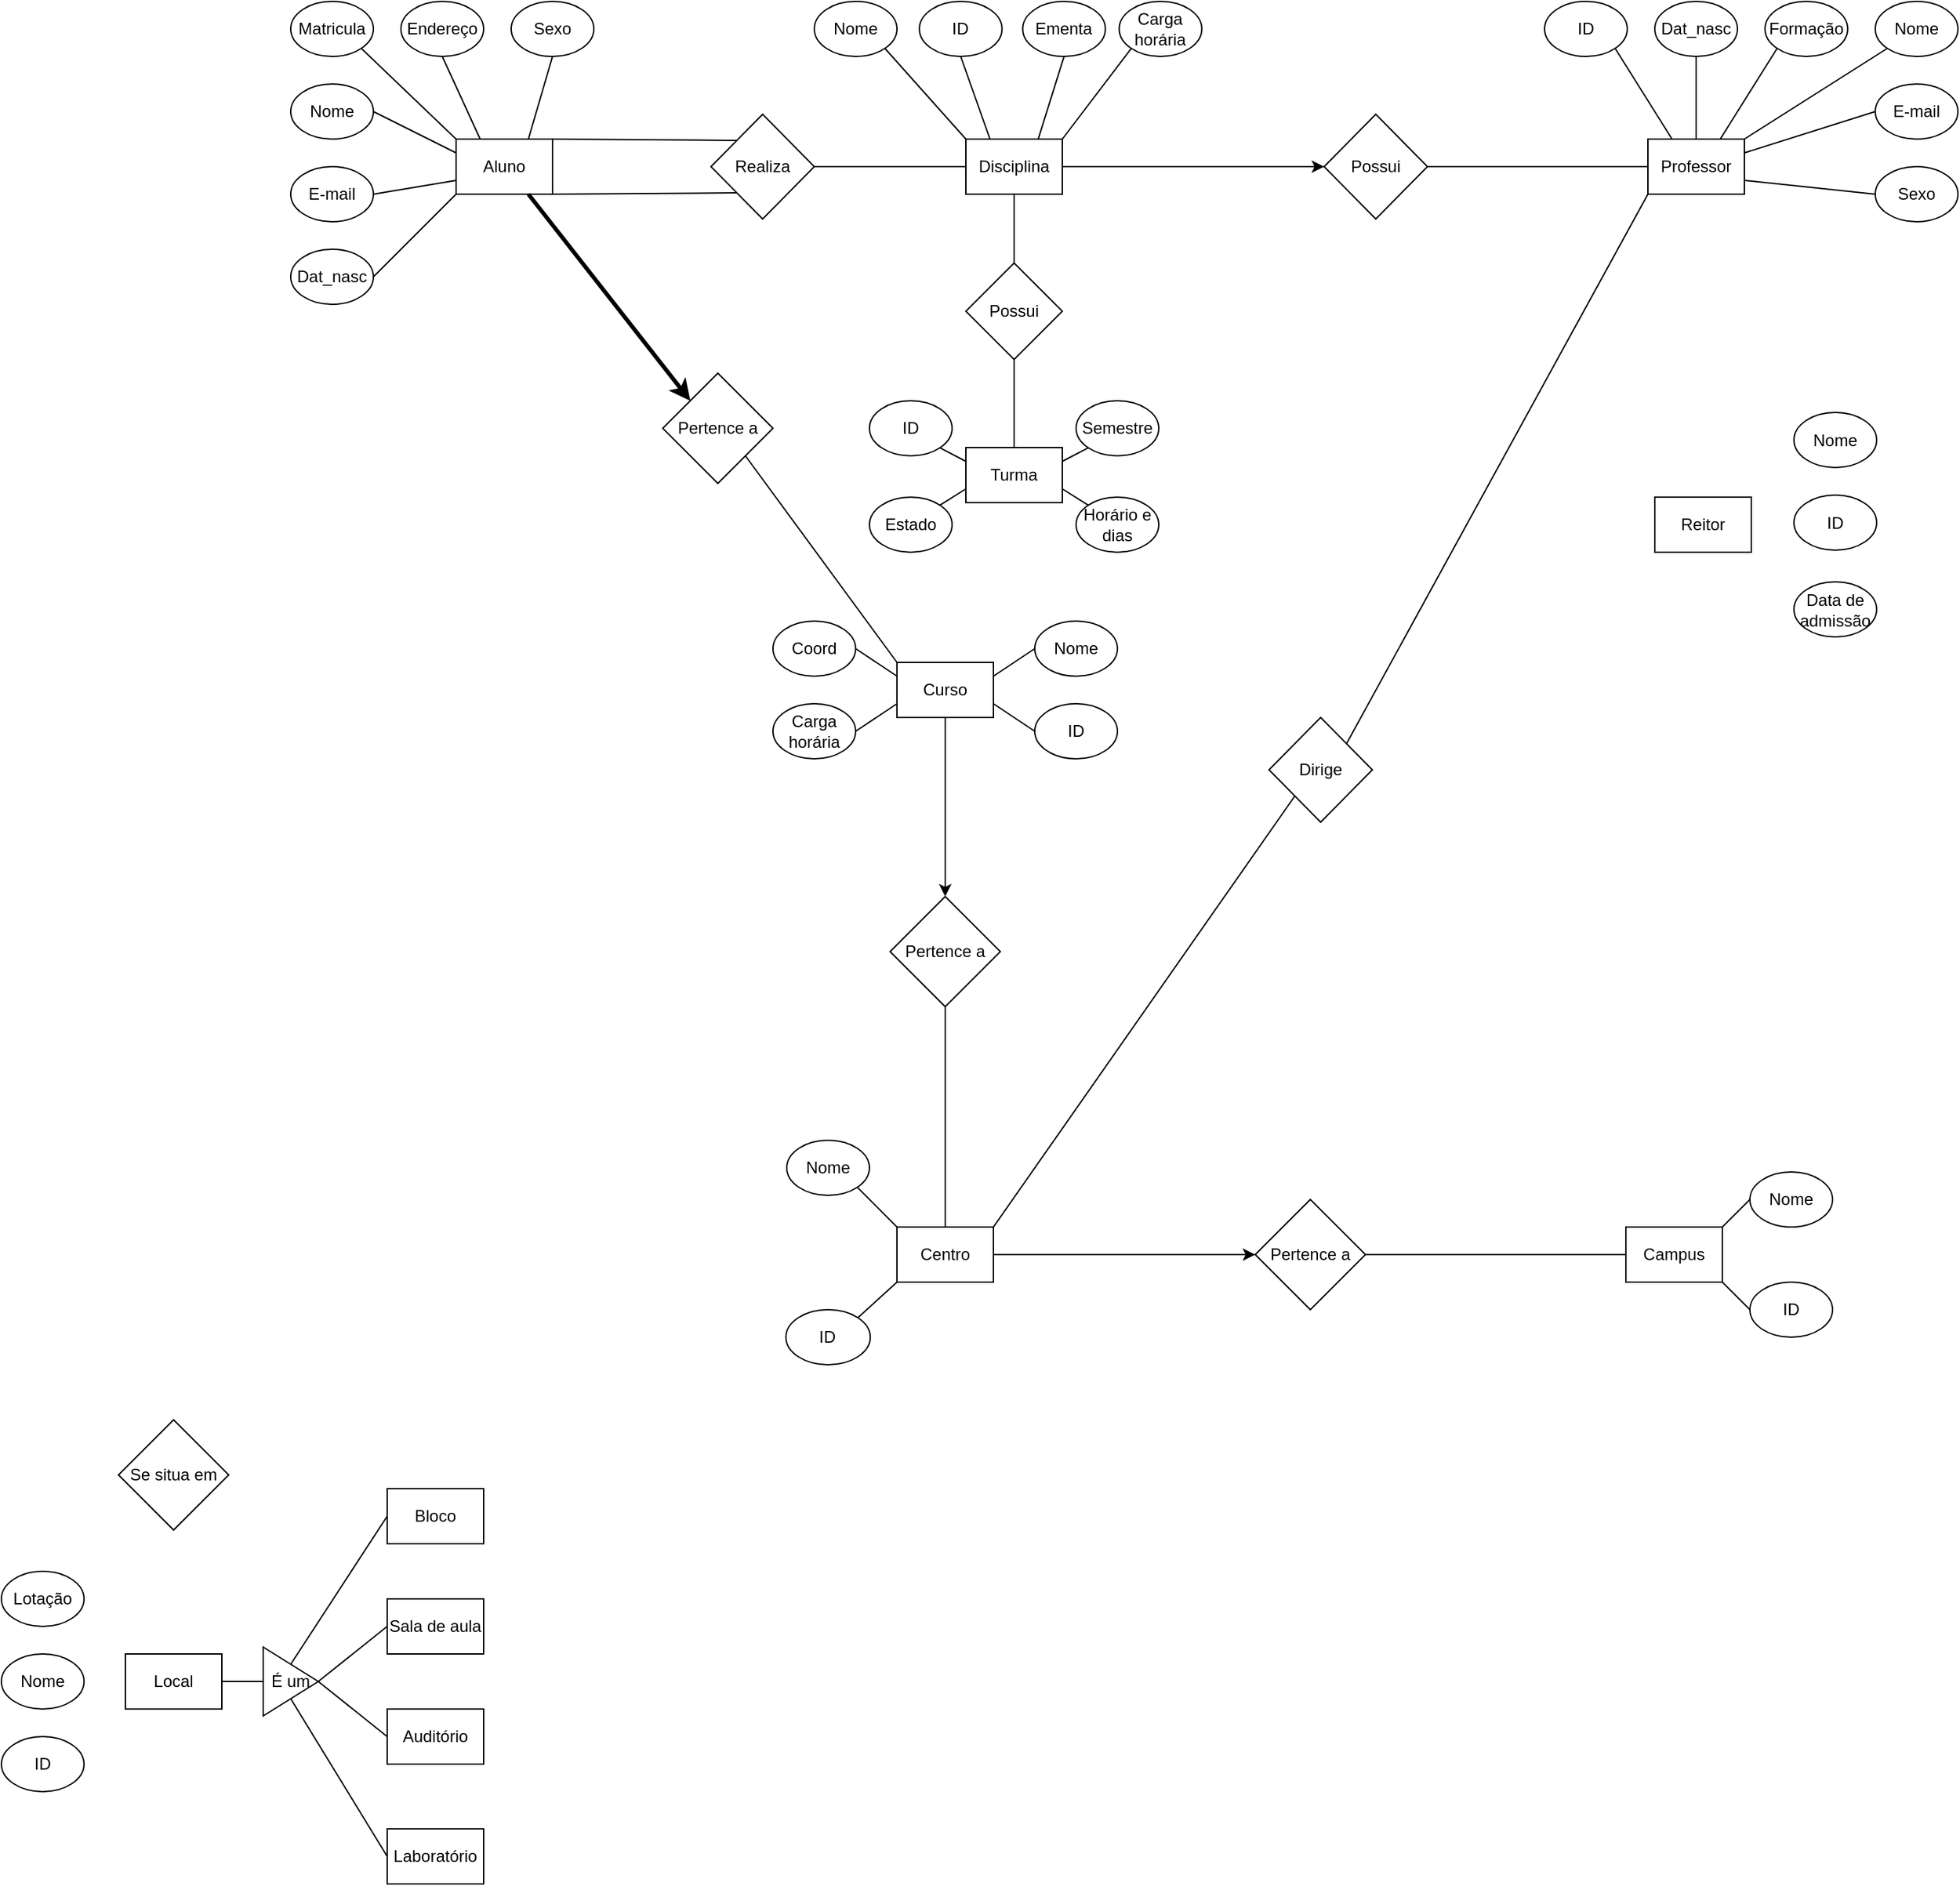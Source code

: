 <mxfile version="20.3.0" type="github">
  <diagram id="R2lEEEUBdFMjLlhIrx00" name="Page-1">
    <mxGraphModel dx="1860" dy="574" grid="1" gridSize="10" guides="1" tooltips="1" connect="1" arrows="1" fold="1" page="1" pageScale="1" pageWidth="1169" pageHeight="827" math="0" shadow="0" extFonts="Permanent Marker^https://fonts.googleapis.com/css?family=Permanent+Marker">
      <root>
        <mxCell id="0" />
        <mxCell id="1" parent="0" />
        <mxCell id="e1uVySr2OCQzvFWpXJg2-2" value="Aluno" style="rounded=0;whiteSpace=wrap;html=1;" vertex="1" parent="1">
          <mxGeometry x="170" y="130" width="70" height="40" as="geometry" />
        </mxCell>
        <mxCell id="e1uVySr2OCQzvFWpXJg2-3" value="Nome" style="ellipse;whiteSpace=wrap;html=1;" vertex="1" parent="1">
          <mxGeometry x="50" y="90" width="60" height="40" as="geometry" />
        </mxCell>
        <mxCell id="e1uVySr2OCQzvFWpXJg2-6" value="Professor" style="rounded=0;whiteSpace=wrap;html=1;" vertex="1" parent="1">
          <mxGeometry x="1035" y="130" width="70" height="40" as="geometry" />
        </mxCell>
        <mxCell id="e1uVySr2OCQzvFWpXJg2-7" value="Campus" style="rounded=0;whiteSpace=wrap;html=1;" vertex="1" parent="1">
          <mxGeometry x="1019" y="920" width="70" height="40" as="geometry" />
        </mxCell>
        <mxCell id="e1uVySr2OCQzvFWpXJg2-8" value="Centro" style="rounded=0;whiteSpace=wrap;html=1;" vertex="1" parent="1">
          <mxGeometry x="490" y="920" width="70" height="40" as="geometry" />
        </mxCell>
        <mxCell id="e1uVySr2OCQzvFWpXJg2-10" value="Local" style="rounded=0;whiteSpace=wrap;html=1;" vertex="1" parent="1">
          <mxGeometry x="-70" y="1230" width="70" height="40" as="geometry" />
        </mxCell>
        <mxCell id="e1uVySr2OCQzvFWpXJg2-11" value="Matricula" style="ellipse;whiteSpace=wrap;html=1;" vertex="1" parent="1">
          <mxGeometry x="50" y="30" width="60" height="40" as="geometry" />
        </mxCell>
        <mxCell id="e1uVySr2OCQzvFWpXJg2-12" value="E-mail" style="ellipse;whiteSpace=wrap;html=1;" vertex="1" parent="1">
          <mxGeometry x="50" y="150" width="60" height="40" as="geometry" />
        </mxCell>
        <mxCell id="e1uVySr2OCQzvFWpXJg2-13" value="Dat_nasc" style="ellipse;whiteSpace=wrap;html=1;" vertex="1" parent="1">
          <mxGeometry x="50" y="210" width="60" height="40" as="geometry" />
        </mxCell>
        <mxCell id="e1uVySr2OCQzvFWpXJg2-14" value="Sexo" style="ellipse;whiteSpace=wrap;html=1;" vertex="1" parent="1">
          <mxGeometry x="210" y="30" width="60" height="40" as="geometry" />
        </mxCell>
        <mxCell id="e1uVySr2OCQzvFWpXJg2-15" value="Endereço" style="ellipse;whiteSpace=wrap;html=1;" vertex="1" parent="1">
          <mxGeometry x="130" y="30" width="60" height="40" as="geometry" />
        </mxCell>
        <mxCell id="e1uVySr2OCQzvFWpXJg2-16" value="" style="endArrow=none;html=1;rounded=0;exitX=1;exitY=0.5;exitDx=0;exitDy=0;entryX=0;entryY=0.75;entryDx=0;entryDy=0;" edge="1" parent="1" source="e1uVySr2OCQzvFWpXJg2-12" target="e1uVySr2OCQzvFWpXJg2-2">
          <mxGeometry width="50" height="50" relative="1" as="geometry">
            <mxPoint x="260" y="220" as="sourcePoint" />
            <mxPoint x="310" y="170" as="targetPoint" />
          </mxGeometry>
        </mxCell>
        <mxCell id="e1uVySr2OCQzvFWpXJg2-17" value="" style="endArrow=none;html=1;rounded=0;exitX=1;exitY=0.5;exitDx=0;exitDy=0;entryX=0;entryY=0.25;entryDx=0;entryDy=0;" edge="1" parent="1" source="e1uVySr2OCQzvFWpXJg2-3" target="e1uVySr2OCQzvFWpXJg2-2">
          <mxGeometry width="50" height="50" relative="1" as="geometry">
            <mxPoint x="260" y="220" as="sourcePoint" />
            <mxPoint x="310" y="170" as="targetPoint" />
          </mxGeometry>
        </mxCell>
        <mxCell id="e1uVySr2OCQzvFWpXJg2-18" value="" style="endArrow=none;html=1;rounded=0;exitX=1;exitY=0.5;exitDx=0;exitDy=0;entryX=0;entryY=1;entryDx=0;entryDy=0;" edge="1" parent="1" source="e1uVySr2OCQzvFWpXJg2-13" target="e1uVySr2OCQzvFWpXJg2-2">
          <mxGeometry width="50" height="50" relative="1" as="geometry">
            <mxPoint x="260" y="220" as="sourcePoint" />
            <mxPoint x="310" y="170" as="targetPoint" />
          </mxGeometry>
        </mxCell>
        <mxCell id="e1uVySr2OCQzvFWpXJg2-19" value="" style="endArrow=none;html=1;rounded=0;exitX=1;exitY=1;exitDx=0;exitDy=0;entryX=0;entryY=0;entryDx=0;entryDy=0;" edge="1" parent="1" source="e1uVySr2OCQzvFWpXJg2-11" target="e1uVySr2OCQzvFWpXJg2-2">
          <mxGeometry width="50" height="50" relative="1" as="geometry">
            <mxPoint x="260" y="220" as="sourcePoint" />
            <mxPoint x="310" y="170" as="targetPoint" />
          </mxGeometry>
        </mxCell>
        <mxCell id="e1uVySr2OCQzvFWpXJg2-20" value="" style="endArrow=none;html=1;rounded=0;exitX=0.5;exitY=1;exitDx=0;exitDy=0;entryX=0.25;entryY=0;entryDx=0;entryDy=0;" edge="1" parent="1" source="e1uVySr2OCQzvFWpXJg2-15" target="e1uVySr2OCQzvFWpXJg2-2">
          <mxGeometry width="50" height="50" relative="1" as="geometry">
            <mxPoint x="260" y="220" as="sourcePoint" />
            <mxPoint x="310" y="170" as="targetPoint" />
          </mxGeometry>
        </mxCell>
        <mxCell id="e1uVySr2OCQzvFWpXJg2-21" value="" style="endArrow=none;html=1;rounded=0;exitX=0.5;exitY=1;exitDx=0;exitDy=0;entryX=0.75;entryY=0;entryDx=0;entryDy=0;" edge="1" parent="1" source="e1uVySr2OCQzvFWpXJg2-14" target="e1uVySr2OCQzvFWpXJg2-2">
          <mxGeometry width="50" height="50" relative="1" as="geometry">
            <mxPoint x="260" y="220" as="sourcePoint" />
            <mxPoint x="310" y="170" as="targetPoint" />
          </mxGeometry>
        </mxCell>
        <mxCell id="e1uVySr2OCQzvFWpXJg2-32" value="Nome" style="ellipse;whiteSpace=wrap;html=1;" vertex="1" parent="1">
          <mxGeometry x="1200" y="30" width="60" height="40" as="geometry" />
        </mxCell>
        <mxCell id="e1uVySr2OCQzvFWpXJg2-33" value="ID" style="ellipse;whiteSpace=wrap;html=1;" vertex="1" parent="1">
          <mxGeometry x="960" y="30" width="60" height="40" as="geometry" />
        </mxCell>
        <mxCell id="e1uVySr2OCQzvFWpXJg2-34" value="E-mail" style="ellipse;whiteSpace=wrap;html=1;" vertex="1" parent="1">
          <mxGeometry x="1200" y="90" width="60" height="40" as="geometry" />
        </mxCell>
        <mxCell id="e1uVySr2OCQzvFWpXJg2-35" value="Sexo" style="ellipse;whiteSpace=wrap;html=1;" vertex="1" parent="1">
          <mxGeometry x="1200" y="150" width="60" height="40" as="geometry" />
        </mxCell>
        <mxCell id="e1uVySr2OCQzvFWpXJg2-36" value="Dat_nasc" style="ellipse;whiteSpace=wrap;html=1;" vertex="1" parent="1">
          <mxGeometry x="1040" y="30" width="60" height="40" as="geometry" />
        </mxCell>
        <mxCell id="e1uVySr2OCQzvFWpXJg2-37" value="Formação" style="ellipse;whiteSpace=wrap;html=1;" vertex="1" parent="1">
          <mxGeometry x="1120" y="30" width="60" height="40" as="geometry" />
        </mxCell>
        <mxCell id="e1uVySr2OCQzvFWpXJg2-38" value="ID" style="ellipse;whiteSpace=wrap;html=1;" vertex="1" parent="1">
          <mxGeometry x="1109" y="960" width="60" height="40" as="geometry" />
        </mxCell>
        <mxCell id="e1uVySr2OCQzvFWpXJg2-39" value="Nome" style="ellipse;whiteSpace=wrap;html=1;" vertex="1" parent="1">
          <mxGeometry x="1109" y="880" width="60" height="40" as="geometry" />
        </mxCell>
        <mxCell id="e1uVySr2OCQzvFWpXJg2-41" value="ID" style="ellipse;whiteSpace=wrap;html=1;" vertex="1" parent="1">
          <mxGeometry x="409.38" y="980" width="61.25" height="40" as="geometry" />
        </mxCell>
        <mxCell id="e1uVySr2OCQzvFWpXJg2-42" value="Nome" style="ellipse;whiteSpace=wrap;html=1;" vertex="1" parent="1">
          <mxGeometry x="410" y="857" width="60" height="40" as="geometry" />
        </mxCell>
        <mxCell id="e1uVySr2OCQzvFWpXJg2-48" value="ID" style="ellipse;whiteSpace=wrap;html=1;" vertex="1" parent="1">
          <mxGeometry x="-160" y="1290" width="60" height="40" as="geometry" />
        </mxCell>
        <mxCell id="e1uVySr2OCQzvFWpXJg2-49" value="Nome" style="ellipse;whiteSpace=wrap;html=1;" vertex="1" parent="1">
          <mxGeometry x="-160" y="1230" width="60" height="40" as="geometry" />
        </mxCell>
        <mxCell id="e1uVySr2OCQzvFWpXJg2-52" value="Lotação" style="ellipse;whiteSpace=wrap;html=1;" vertex="1" parent="1">
          <mxGeometry x="-160" y="1170" width="60" height="40" as="geometry" />
        </mxCell>
        <mxCell id="e1uVySr2OCQzvFWpXJg2-53" value="Laboratório" style="rounded=0;whiteSpace=wrap;html=1;" vertex="1" parent="1">
          <mxGeometry x="120" y="1357" width="70" height="40" as="geometry" />
        </mxCell>
        <mxCell id="e1uVySr2OCQzvFWpXJg2-54" value="Auditório" style="rounded=0;whiteSpace=wrap;html=1;" vertex="1" parent="1">
          <mxGeometry x="120" y="1270" width="70" height="40" as="geometry" />
        </mxCell>
        <mxCell id="e1uVySr2OCQzvFWpXJg2-55" value="Sala de aula" style="rounded=0;whiteSpace=wrap;html=1;" vertex="1" parent="1">
          <mxGeometry x="120" y="1190" width="70" height="40" as="geometry" />
        </mxCell>
        <mxCell id="e1uVySr2OCQzvFWpXJg2-56" value="Bloco" style="rounded=0;whiteSpace=wrap;html=1;" vertex="1" parent="1">
          <mxGeometry x="120" y="1110" width="70" height="40" as="geometry" />
        </mxCell>
        <mxCell id="e1uVySr2OCQzvFWpXJg2-57" value="É um" style="triangle;whiteSpace=wrap;html=1;" vertex="1" parent="1">
          <mxGeometry x="30" y="1225" width="40" height="50" as="geometry" />
        </mxCell>
        <mxCell id="e1uVySr2OCQzvFWpXJg2-58" value="" style="endArrow=none;html=1;rounded=0;entryX=1;entryY=0.5;entryDx=0;entryDy=0;exitX=0;exitY=0.5;exitDx=0;exitDy=0;" edge="1" parent="1" source="e1uVySr2OCQzvFWpXJg2-57" target="e1uVySr2OCQzvFWpXJg2-10">
          <mxGeometry width="50" height="50" relative="1" as="geometry">
            <mxPoint x="-150" y="1230" as="sourcePoint" />
            <mxPoint x="-100" y="1180" as="targetPoint" />
          </mxGeometry>
        </mxCell>
        <mxCell id="e1uVySr2OCQzvFWpXJg2-60" value="" style="endArrow=none;html=1;rounded=0;entryX=0;entryY=0.5;entryDx=0;entryDy=0;exitX=0.5;exitY=0;exitDx=0;exitDy=0;" edge="1" parent="1" source="e1uVySr2OCQzvFWpXJg2-57" target="e1uVySr2OCQzvFWpXJg2-56">
          <mxGeometry width="50" height="50" relative="1" as="geometry">
            <mxPoint x="-150" y="1230" as="sourcePoint" />
            <mxPoint x="-100" y="1180" as="targetPoint" />
          </mxGeometry>
        </mxCell>
        <mxCell id="e1uVySr2OCQzvFWpXJg2-61" value="" style="endArrow=none;html=1;rounded=0;entryX=0;entryY=0.5;entryDx=0;entryDy=0;exitX=1;exitY=0.5;exitDx=0;exitDy=0;" edge="1" parent="1" source="e1uVySr2OCQzvFWpXJg2-57" target="e1uVySr2OCQzvFWpXJg2-55">
          <mxGeometry width="50" height="50" relative="1" as="geometry">
            <mxPoint x="50" y="1238" as="sourcePoint" />
            <mxPoint x="130" y="1140" as="targetPoint" />
          </mxGeometry>
        </mxCell>
        <mxCell id="e1uVySr2OCQzvFWpXJg2-62" value="" style="endArrow=none;html=1;rounded=0;entryX=0;entryY=0.5;entryDx=0;entryDy=0;" edge="1" parent="1" target="e1uVySr2OCQzvFWpXJg2-54">
          <mxGeometry width="50" height="50" relative="1" as="geometry">
            <mxPoint x="70" y="1250" as="sourcePoint" />
            <mxPoint x="130" y="1220" as="targetPoint" />
          </mxGeometry>
        </mxCell>
        <mxCell id="e1uVySr2OCQzvFWpXJg2-63" value="" style="endArrow=none;html=1;rounded=0;entryX=0;entryY=0.5;entryDx=0;entryDy=0;exitX=0.5;exitY=1;exitDx=0;exitDy=0;" edge="1" parent="1" source="e1uVySr2OCQzvFWpXJg2-57" target="e1uVySr2OCQzvFWpXJg2-53">
          <mxGeometry width="50" height="50" relative="1" as="geometry">
            <mxPoint x="80" y="1260" as="sourcePoint" />
            <mxPoint x="130" y="1300" as="targetPoint" />
          </mxGeometry>
        </mxCell>
        <mxCell id="e1uVySr2OCQzvFWpXJg2-64" value="Pertence&amp;nbsp;a" style="rhombus;whiteSpace=wrap;html=1;" vertex="1" parent="1">
          <mxGeometry x="320" y="300" width="80" height="80" as="geometry" />
        </mxCell>
        <mxCell id="e1uVySr2OCQzvFWpXJg2-65" value="Curso" style="rounded=0;whiteSpace=wrap;html=1;" vertex="1" parent="1">
          <mxGeometry x="490" y="510" width="70" height="40" as="geometry" />
        </mxCell>
        <mxCell id="e1uVySr2OCQzvFWpXJg2-66" value="ID" style="ellipse;whiteSpace=wrap;html=1;" vertex="1" parent="1">
          <mxGeometry x="590" y="540" width="60" height="40" as="geometry" />
        </mxCell>
        <mxCell id="e1uVySr2OCQzvFWpXJg2-67" value="Nome" style="ellipse;whiteSpace=wrap;html=1;" vertex="1" parent="1">
          <mxGeometry x="590" y="480" width="60" height="40" as="geometry" />
        </mxCell>
        <mxCell id="e1uVySr2OCQzvFWpXJg2-68" value="Coord" style="ellipse;whiteSpace=wrap;html=1;" vertex="1" parent="1">
          <mxGeometry x="400" y="480" width="60" height="40" as="geometry" />
        </mxCell>
        <mxCell id="e1uVySr2OCQzvFWpXJg2-69" value="Carga horária" style="ellipse;whiteSpace=wrap;html=1;" vertex="1" parent="1">
          <mxGeometry x="400" y="540" width="60" height="40" as="geometry" />
        </mxCell>
        <mxCell id="e1uVySr2OCQzvFWpXJg2-70" value="" style="endArrow=none;html=1;rounded=0;exitX=1;exitY=1;exitDx=0;exitDy=0;entryX=0;entryY=0;entryDx=0;entryDy=0;" edge="1" parent="1" source="e1uVySr2OCQzvFWpXJg2-64" target="e1uVySr2OCQzvFWpXJg2-65">
          <mxGeometry width="50" height="50" relative="1" as="geometry">
            <mxPoint x="400" y="400" as="sourcePoint" />
            <mxPoint x="450" y="350" as="targetPoint" />
          </mxGeometry>
        </mxCell>
        <mxCell id="e1uVySr2OCQzvFWpXJg2-71" value="" style="endArrow=none;html=1;rounded=0;exitX=0;exitY=0;exitDx=0;exitDy=0;entryX=0.75;entryY=1;entryDx=0;entryDy=0;endFill=0;startArrow=classic;startFill=1;strokeWidth=3;" edge="1" parent="1" source="e1uVySr2OCQzvFWpXJg2-64" target="e1uVySr2OCQzvFWpXJg2-2">
          <mxGeometry width="50" height="50" relative="1" as="geometry">
            <mxPoint x="400" y="400" as="sourcePoint" />
            <mxPoint x="450" y="350" as="targetPoint" />
          </mxGeometry>
        </mxCell>
        <mxCell id="e1uVySr2OCQzvFWpXJg2-72" value="Realiza" style="rhombus;whiteSpace=wrap;html=1;" vertex="1" parent="1">
          <mxGeometry x="355" y="112" width="75" height="76" as="geometry" />
        </mxCell>
        <mxCell id="e1uVySr2OCQzvFWpXJg2-84" value="" style="endArrow=none;html=1;rounded=0;strokeWidth=1;exitX=1;exitY=0.5;exitDx=0;exitDy=0;entryX=0;entryY=0.25;entryDx=0;entryDy=0;" edge="1" parent="1" source="e1uVySr2OCQzvFWpXJg2-68" target="e1uVySr2OCQzvFWpXJg2-65">
          <mxGeometry width="50" height="50" relative="1" as="geometry">
            <mxPoint x="470" y="570" as="sourcePoint" />
            <mxPoint x="500" y="550" as="targetPoint" />
          </mxGeometry>
        </mxCell>
        <mxCell id="e1uVySr2OCQzvFWpXJg2-85" value="" style="endArrow=none;html=1;rounded=0;strokeWidth=1;exitX=1;exitY=0.5;exitDx=0;exitDy=0;entryX=0;entryY=0.75;entryDx=0;entryDy=0;" edge="1" parent="1">
          <mxGeometry width="50" height="50" relative="1" as="geometry">
            <mxPoint x="460" y="560" as="sourcePoint" />
            <mxPoint x="490" y="540" as="targetPoint" />
          </mxGeometry>
        </mxCell>
        <mxCell id="e1uVySr2OCQzvFWpXJg2-86" value="" style="endArrow=none;html=1;rounded=0;strokeWidth=1;exitX=0;exitY=0.5;exitDx=0;exitDy=0;entryX=1;entryY=0.75;entryDx=0;entryDy=0;" edge="1" parent="1" source="e1uVySr2OCQzvFWpXJg2-66" target="e1uVySr2OCQzvFWpXJg2-65">
          <mxGeometry width="50" height="50" relative="1" as="geometry">
            <mxPoint x="470" y="570" as="sourcePoint" />
            <mxPoint x="500" y="550" as="targetPoint" />
          </mxGeometry>
        </mxCell>
        <mxCell id="e1uVySr2OCQzvFWpXJg2-87" value="" style="endArrow=none;html=1;rounded=0;strokeWidth=1;exitX=0;exitY=0.5;exitDx=0;exitDy=0;entryX=1;entryY=0.25;entryDx=0;entryDy=0;" edge="1" parent="1" source="e1uVySr2OCQzvFWpXJg2-67" target="e1uVySr2OCQzvFWpXJg2-65">
          <mxGeometry width="50" height="50" relative="1" as="geometry">
            <mxPoint x="600" y="570" as="sourcePoint" />
            <mxPoint x="570" y="550" as="targetPoint" />
          </mxGeometry>
        </mxCell>
        <mxCell id="e1uVySr2OCQzvFWpXJg2-88" value="Reitor" style="rounded=0;whiteSpace=wrap;html=1;" vertex="1" parent="1">
          <mxGeometry x="1040" y="390" width="70" height="40" as="geometry" />
        </mxCell>
        <mxCell id="e1uVySr2OCQzvFWpXJg2-89" value="ID" style="ellipse;whiteSpace=wrap;html=1;" vertex="1" parent="1">
          <mxGeometry x="1141" y="388.5" width="60" height="40" as="geometry" />
        </mxCell>
        <mxCell id="e1uVySr2OCQzvFWpXJg2-90" value="Nome" style="ellipse;whiteSpace=wrap;html=1;" vertex="1" parent="1">
          <mxGeometry x="1141" y="328.5" width="60" height="40" as="geometry" />
        </mxCell>
        <mxCell id="e1uVySr2OCQzvFWpXJg2-91" value="Data de admissão" style="ellipse;whiteSpace=wrap;html=1;" vertex="1" parent="1">
          <mxGeometry x="1141" y="451.5" width="60" height="40" as="geometry" />
        </mxCell>
        <mxCell id="e1uVySr2OCQzvFWpXJg2-93" value="" style="endArrow=none;html=1;rounded=0;strokeWidth=1;exitX=1;exitY=1;exitDx=0;exitDy=0;entryX=0;entryY=0;entryDx=0;entryDy=0;" edge="1" parent="1" source="e1uVySr2OCQzvFWpXJg2-42" target="e1uVySr2OCQzvFWpXJg2-8">
          <mxGeometry width="50" height="50" relative="1" as="geometry">
            <mxPoint x="510" y="920" as="sourcePoint" />
            <mxPoint x="560" y="870" as="targetPoint" />
          </mxGeometry>
        </mxCell>
        <mxCell id="e1uVySr2OCQzvFWpXJg2-96" value="Pertence&amp;nbsp;a" style="rhombus;whiteSpace=wrap;html=1;" vertex="1" parent="1">
          <mxGeometry x="485" y="680" width="80" height="80" as="geometry" />
        </mxCell>
        <mxCell id="e1uVySr2OCQzvFWpXJg2-97" value="" style="endArrow=classic;html=1;rounded=0;strokeWidth=1;exitX=0.5;exitY=1;exitDx=0;exitDy=0;entryX=0.5;entryY=0;entryDx=0;entryDy=0;" edge="1" parent="1" source="e1uVySr2OCQzvFWpXJg2-65" target="e1uVySr2OCQzvFWpXJg2-96">
          <mxGeometry width="50" height="50" relative="1" as="geometry">
            <mxPoint x="520" y="720" as="sourcePoint" />
            <mxPoint x="570" y="670" as="targetPoint" />
          </mxGeometry>
        </mxCell>
        <mxCell id="e1uVySr2OCQzvFWpXJg2-98" value="" style="endArrow=none;html=1;rounded=0;strokeWidth=1;exitX=0.5;exitY=1;exitDx=0;exitDy=0;entryX=0.5;entryY=0;entryDx=0;entryDy=0;" edge="1" parent="1" source="e1uVySr2OCQzvFWpXJg2-96" target="e1uVySr2OCQzvFWpXJg2-8">
          <mxGeometry width="50" height="50" relative="1" as="geometry">
            <mxPoint x="520" y="720" as="sourcePoint" />
            <mxPoint x="570" y="670" as="targetPoint" />
          </mxGeometry>
        </mxCell>
        <mxCell id="e1uVySr2OCQzvFWpXJg2-99" value="Pertence&amp;nbsp;a" style="rhombus;whiteSpace=wrap;html=1;" vertex="1" parent="1">
          <mxGeometry x="750" y="900" width="80" height="80" as="geometry" />
        </mxCell>
        <mxCell id="e1uVySr2OCQzvFWpXJg2-100" value="" style="endArrow=classic;html=1;rounded=0;strokeWidth=1;entryX=0;entryY=0.5;entryDx=0;entryDy=0;exitX=1;exitY=0.5;exitDx=0;exitDy=0;" edge="1" parent="1" source="e1uVySr2OCQzvFWpXJg2-8" target="e1uVySr2OCQzvFWpXJg2-99">
          <mxGeometry width="50" height="50" relative="1" as="geometry">
            <mxPoint x="330" y="920" as="sourcePoint" />
            <mxPoint x="380" y="870" as="targetPoint" />
          </mxGeometry>
        </mxCell>
        <mxCell id="e1uVySr2OCQzvFWpXJg2-101" value="" style="endArrow=none;html=1;rounded=0;strokeWidth=1;exitX=0;exitY=0.5;exitDx=0;exitDy=0;entryX=1;entryY=0.5;entryDx=0;entryDy=0;" edge="1" parent="1" source="e1uVySr2OCQzvFWpXJg2-7" target="e1uVySr2OCQzvFWpXJg2-99">
          <mxGeometry width="50" height="50" relative="1" as="geometry">
            <mxPoint x="325" y="770" as="sourcePoint" />
            <mxPoint x="325" y="930" as="targetPoint" />
          </mxGeometry>
        </mxCell>
        <mxCell id="e1uVySr2OCQzvFWpXJg2-109" value="Disciplina" style="rounded=0;whiteSpace=wrap;html=1;" vertex="1" parent="1">
          <mxGeometry x="540" y="130" width="70" height="40" as="geometry" />
        </mxCell>
        <mxCell id="e1uVySr2OCQzvFWpXJg2-110" value="ID" style="ellipse;whiteSpace=wrap;html=1;" vertex="1" parent="1">
          <mxGeometry x="506.25" y="30" width="60" height="40" as="geometry" />
        </mxCell>
        <mxCell id="e1uVySr2OCQzvFWpXJg2-111" value="Ementa" style="ellipse;whiteSpace=wrap;html=1;" vertex="1" parent="1">
          <mxGeometry x="581.25" y="30" width="60" height="40" as="geometry" />
        </mxCell>
        <mxCell id="e1uVySr2OCQzvFWpXJg2-112" value="Carga horária" style="ellipse;whiteSpace=wrap;html=1;" vertex="1" parent="1">
          <mxGeometry x="651.25" y="30" width="60" height="40" as="geometry" />
        </mxCell>
        <mxCell id="e1uVySr2OCQzvFWpXJg2-113" value="Nome" style="ellipse;whiteSpace=wrap;html=1;" vertex="1" parent="1">
          <mxGeometry x="430" y="30" width="60" height="40" as="geometry" />
        </mxCell>
        <mxCell id="e1uVySr2OCQzvFWpXJg2-119" value="" style="endArrow=none;html=1;rounded=0;strokeWidth=1;exitX=1;exitY=1;exitDx=0;exitDy=0;entryX=0;entryY=1;entryDx=0;entryDy=0;" edge="1" parent="1" source="e1uVySr2OCQzvFWpXJg2-2" target="e1uVySr2OCQzvFWpXJg2-72">
          <mxGeometry width="50" height="50" relative="1" as="geometry">
            <mxPoint x="390" y="320" as="sourcePoint" />
            <mxPoint x="440" y="270" as="targetPoint" />
          </mxGeometry>
        </mxCell>
        <mxCell id="e1uVySr2OCQzvFWpXJg2-120" value="" style="endArrow=none;html=1;rounded=0;strokeWidth=1;exitX=1;exitY=0;exitDx=0;exitDy=0;entryX=0;entryY=0;entryDx=0;entryDy=0;" edge="1" parent="1" source="e1uVySr2OCQzvFWpXJg2-2" target="e1uVySr2OCQzvFWpXJg2-72">
          <mxGeometry width="50" height="50" relative="1" as="geometry">
            <mxPoint x="250" y="170" as="sourcePoint" />
            <mxPoint x="378.75" y="181" as="targetPoint" />
          </mxGeometry>
        </mxCell>
        <mxCell id="e1uVySr2OCQzvFWpXJg2-121" value="" style="endArrow=none;html=1;rounded=0;strokeWidth=1;entryX=1;entryY=0.5;entryDx=0;entryDy=0;exitX=0;exitY=0.5;exitDx=0;exitDy=0;" edge="1" parent="1" source="e1uVySr2OCQzvFWpXJg2-109" target="e1uVySr2OCQzvFWpXJg2-72">
          <mxGeometry width="50" height="50" relative="1" as="geometry">
            <mxPoint x="430" y="320" as="sourcePoint" />
            <mxPoint x="480" y="270" as="targetPoint" />
          </mxGeometry>
        </mxCell>
        <mxCell id="e1uVySr2OCQzvFWpXJg2-122" value="" style="endArrow=none;html=1;rounded=0;strokeWidth=1;exitX=1;exitY=1;exitDx=0;exitDy=0;entryX=0;entryY=0;entryDx=0;entryDy=0;" edge="1" parent="1" source="e1uVySr2OCQzvFWpXJg2-113" target="e1uVySr2OCQzvFWpXJg2-109">
          <mxGeometry width="50" height="50" relative="1" as="geometry">
            <mxPoint x="620" y="220" as="sourcePoint" />
            <mxPoint x="670" y="170" as="targetPoint" />
          </mxGeometry>
        </mxCell>
        <mxCell id="e1uVySr2OCQzvFWpXJg2-123" value="" style="endArrow=none;html=1;rounded=0;strokeWidth=1;exitX=0.5;exitY=1;exitDx=0;exitDy=0;entryX=0.25;entryY=0;entryDx=0;entryDy=0;" edge="1" parent="1" source="e1uVySr2OCQzvFWpXJg2-110" target="e1uVySr2OCQzvFWpXJg2-109">
          <mxGeometry width="50" height="50" relative="1" as="geometry">
            <mxPoint x="491.213" y="74.142" as="sourcePoint" />
            <mxPoint x="567.5" y="140" as="targetPoint" />
          </mxGeometry>
        </mxCell>
        <mxCell id="e1uVySr2OCQzvFWpXJg2-124" value="" style="endArrow=none;html=1;rounded=0;strokeWidth=1;exitX=0.5;exitY=1;exitDx=0;exitDy=0;entryX=0.75;entryY=0;entryDx=0;entryDy=0;" edge="1" parent="1" source="e1uVySr2OCQzvFWpXJg2-111" target="e1uVySr2OCQzvFWpXJg2-109">
          <mxGeometry width="50" height="50" relative="1" as="geometry">
            <mxPoint x="546.25" y="80" as="sourcePoint" />
            <mxPoint x="567.5" y="140" as="targetPoint" />
          </mxGeometry>
        </mxCell>
        <mxCell id="e1uVySr2OCQzvFWpXJg2-125" value="" style="endArrow=none;html=1;rounded=0;strokeWidth=1;exitX=0;exitY=1;exitDx=0;exitDy=0;entryX=1;entryY=0;entryDx=0;entryDy=0;" edge="1" parent="1" source="e1uVySr2OCQzvFWpXJg2-112" target="e1uVySr2OCQzvFWpXJg2-109">
          <mxGeometry width="50" height="50" relative="1" as="geometry">
            <mxPoint x="621.25" y="80" as="sourcePoint" />
            <mxPoint x="602.5" y="140" as="targetPoint" />
          </mxGeometry>
        </mxCell>
        <mxCell id="e1uVySr2OCQzvFWpXJg2-126" value="Possui" style="rhombus;whiteSpace=wrap;html=1;" vertex="1" parent="1">
          <mxGeometry x="800" y="112" width="75" height="76" as="geometry" />
        </mxCell>
        <mxCell id="e1uVySr2OCQzvFWpXJg2-127" value="" style="endArrow=none;html=1;rounded=0;strokeWidth=1;entryX=1;entryY=0.5;entryDx=0;entryDy=0;exitX=0;exitY=0.5;exitDx=0;exitDy=0;endFill=0;startArrow=classic;startFill=1;" edge="1" parent="1" source="e1uVySr2OCQzvFWpXJg2-126" target="e1uVySr2OCQzvFWpXJg2-109">
          <mxGeometry width="50" height="50" relative="1" as="geometry">
            <mxPoint x="550" y="160" as="sourcePoint" />
            <mxPoint x="440" y="160" as="targetPoint" />
          </mxGeometry>
        </mxCell>
        <mxCell id="e1uVySr2OCQzvFWpXJg2-128" value="" style="endArrow=none;html=1;rounded=0;strokeWidth=1;entryX=0;entryY=0.5;entryDx=0;entryDy=0;" edge="1" parent="1" source="e1uVySr2OCQzvFWpXJg2-126" target="e1uVySr2OCQzvFWpXJg2-6">
          <mxGeometry width="50" height="50" relative="1" as="geometry">
            <mxPoint x="810" y="160" as="sourcePoint" />
            <mxPoint x="677.5" y="160" as="targetPoint" />
          </mxGeometry>
        </mxCell>
        <mxCell id="e1uVySr2OCQzvFWpXJg2-129" value="" style="endArrow=none;html=1;rounded=0;strokeWidth=1;exitX=1;exitY=1;exitDx=0;exitDy=0;entryX=0.25;entryY=0;entryDx=0;entryDy=0;" edge="1" parent="1" source="e1uVySr2OCQzvFWpXJg2-33" target="e1uVySr2OCQzvFWpXJg2-6">
          <mxGeometry width="50" height="50" relative="1" as="geometry">
            <mxPoint x="1100" y="220" as="sourcePoint" />
            <mxPoint x="1150" y="170" as="targetPoint" />
          </mxGeometry>
        </mxCell>
        <mxCell id="e1uVySr2OCQzvFWpXJg2-130" value="" style="endArrow=none;html=1;rounded=0;strokeWidth=1;exitX=0.5;exitY=1;exitDx=0;exitDy=0;entryX=0.5;entryY=0;entryDx=0;entryDy=0;" edge="1" parent="1" source="e1uVySr2OCQzvFWpXJg2-36" target="e1uVySr2OCQzvFWpXJg2-6">
          <mxGeometry width="50" height="50" relative="1" as="geometry">
            <mxPoint x="1021.213" y="74.142" as="sourcePoint" />
            <mxPoint x="1045" y="140" as="targetPoint" />
          </mxGeometry>
        </mxCell>
        <mxCell id="e1uVySr2OCQzvFWpXJg2-131" value="" style="endArrow=none;html=1;rounded=0;strokeWidth=1;exitX=0;exitY=1;exitDx=0;exitDy=0;entryX=0.75;entryY=0;entryDx=0;entryDy=0;" edge="1" parent="1" source="e1uVySr2OCQzvFWpXJg2-37" target="e1uVySr2OCQzvFWpXJg2-6">
          <mxGeometry width="50" height="50" relative="1" as="geometry">
            <mxPoint x="1080" y="80" as="sourcePoint" />
            <mxPoint x="1070" y="140" as="targetPoint" />
          </mxGeometry>
        </mxCell>
        <mxCell id="e1uVySr2OCQzvFWpXJg2-132" value="" style="endArrow=none;html=1;rounded=0;strokeWidth=1;exitX=0;exitY=1;exitDx=0;exitDy=0;entryX=1;entryY=0;entryDx=0;entryDy=0;" edge="1" parent="1" source="e1uVySr2OCQzvFWpXJg2-32" target="e1uVySr2OCQzvFWpXJg2-6">
          <mxGeometry width="50" height="50" relative="1" as="geometry">
            <mxPoint x="1138.787" y="74.142" as="sourcePoint" />
            <mxPoint x="1080" y="140" as="targetPoint" />
          </mxGeometry>
        </mxCell>
        <mxCell id="e1uVySr2OCQzvFWpXJg2-133" value="" style="endArrow=none;html=1;rounded=0;strokeWidth=1;exitX=0;exitY=0.5;exitDx=0;exitDy=0;entryX=1;entryY=0.25;entryDx=0;entryDy=0;" edge="1" parent="1" source="e1uVySr2OCQzvFWpXJg2-34" target="e1uVySr2OCQzvFWpXJg2-6">
          <mxGeometry width="50" height="50" relative="1" as="geometry">
            <mxPoint x="1218.787" y="74.142" as="sourcePoint" />
            <mxPoint x="1115" y="140" as="targetPoint" />
          </mxGeometry>
        </mxCell>
        <mxCell id="e1uVySr2OCQzvFWpXJg2-134" value="" style="endArrow=none;html=1;rounded=0;strokeWidth=1;exitX=0;exitY=0.5;exitDx=0;exitDy=0;entryX=1;entryY=0.75;entryDx=0;entryDy=0;" edge="1" parent="1" source="e1uVySr2OCQzvFWpXJg2-35" target="e1uVySr2OCQzvFWpXJg2-6">
          <mxGeometry width="50" height="50" relative="1" as="geometry">
            <mxPoint x="1210" y="120" as="sourcePoint" />
            <mxPoint x="1115" y="150" as="targetPoint" />
          </mxGeometry>
        </mxCell>
        <mxCell id="e1uVySr2OCQzvFWpXJg2-135" value="Turma" style="rounded=0;whiteSpace=wrap;html=1;" vertex="1" parent="1">
          <mxGeometry x="540" y="354" width="70" height="40" as="geometry" />
        </mxCell>
        <mxCell id="e1uVySr2OCQzvFWpXJg2-136" value="ID" style="ellipse;whiteSpace=wrap;html=1;" vertex="1" parent="1">
          <mxGeometry x="470" y="320" width="60" height="40" as="geometry" />
        </mxCell>
        <mxCell id="e1uVySr2OCQzvFWpXJg2-137" value="Semestre" style="ellipse;whiteSpace=wrap;html=1;" vertex="1" parent="1">
          <mxGeometry x="620" y="320" width="60" height="40" as="geometry" />
        </mxCell>
        <mxCell id="e1uVySr2OCQzvFWpXJg2-138" value="Estado" style="ellipse;whiteSpace=wrap;html=1;" vertex="1" parent="1">
          <mxGeometry x="470" y="390" width="60" height="40" as="geometry" />
        </mxCell>
        <mxCell id="e1uVySr2OCQzvFWpXJg2-139" value="Horário e dias" style="ellipse;whiteSpace=wrap;html=1;" vertex="1" parent="1">
          <mxGeometry x="620" y="390" width="60" height="40" as="geometry" />
        </mxCell>
        <mxCell id="e1uVySr2OCQzvFWpXJg2-140" value="Possui" style="rhombus;whiteSpace=wrap;html=1;" vertex="1" parent="1">
          <mxGeometry x="540" y="220" width="70" height="70" as="geometry" />
        </mxCell>
        <mxCell id="e1uVySr2OCQzvFWpXJg2-144" value="" style="endArrow=none;html=1;rounded=0;strokeWidth=1;exitX=0.5;exitY=1;exitDx=0;exitDy=0;" edge="1" parent="1" source="e1uVySr2OCQzvFWpXJg2-140" target="e1uVySr2OCQzvFWpXJg2-135">
          <mxGeometry width="50" height="50" relative="1" as="geometry">
            <mxPoint x="740" y="400" as="sourcePoint" />
            <mxPoint x="790" y="350" as="targetPoint" />
          </mxGeometry>
        </mxCell>
        <mxCell id="e1uVySr2OCQzvFWpXJg2-145" value="" style="endArrow=none;html=1;rounded=0;strokeWidth=1;exitX=0.5;exitY=1;exitDx=0;exitDy=0;entryX=0.5;entryY=0;entryDx=0;entryDy=0;" edge="1" parent="1" source="e1uVySr2OCQzvFWpXJg2-109" target="e1uVySr2OCQzvFWpXJg2-140">
          <mxGeometry width="50" height="50" relative="1" as="geometry">
            <mxPoint x="585" y="300" as="sourcePoint" />
            <mxPoint x="585" y="364" as="targetPoint" />
          </mxGeometry>
        </mxCell>
        <mxCell id="e1uVySr2OCQzvFWpXJg2-146" value="" style="endArrow=none;html=1;rounded=0;strokeWidth=1;exitX=1;exitY=0;exitDx=0;exitDy=0;entryX=0;entryY=0.75;entryDx=0;entryDy=0;" edge="1" parent="1" source="e1uVySr2OCQzvFWpXJg2-138" target="e1uVySr2OCQzvFWpXJg2-135">
          <mxGeometry width="50" height="50" relative="1" as="geometry">
            <mxPoint x="740" y="400" as="sourcePoint" />
            <mxPoint x="790" y="350" as="targetPoint" />
          </mxGeometry>
        </mxCell>
        <mxCell id="e1uVySr2OCQzvFWpXJg2-147" value="" style="endArrow=none;html=1;rounded=0;strokeWidth=1;exitX=1;exitY=1;exitDx=0;exitDy=0;entryX=0;entryY=0.25;entryDx=0;entryDy=0;" edge="1" parent="1" source="e1uVySr2OCQzvFWpXJg2-136" target="e1uVySr2OCQzvFWpXJg2-135">
          <mxGeometry width="50" height="50" relative="1" as="geometry">
            <mxPoint x="531.058" y="405.755" as="sourcePoint" />
            <mxPoint x="550" y="394" as="targetPoint" />
          </mxGeometry>
        </mxCell>
        <mxCell id="e1uVySr2OCQzvFWpXJg2-148" value="" style="endArrow=none;html=1;rounded=0;strokeWidth=1;exitX=1;exitY=0.25;exitDx=0;exitDy=0;entryX=0;entryY=1;entryDx=0;entryDy=0;" edge="1" parent="1" source="e1uVySr2OCQzvFWpXJg2-135" target="e1uVySr2OCQzvFWpXJg2-137">
          <mxGeometry width="50" height="50" relative="1" as="geometry">
            <mxPoint x="531.058" y="364.245" as="sourcePoint" />
            <mxPoint x="550" y="374" as="targetPoint" />
          </mxGeometry>
        </mxCell>
        <mxCell id="e1uVySr2OCQzvFWpXJg2-149" value="" style="endArrow=none;html=1;rounded=0;strokeWidth=1;exitX=1;exitY=0.75;exitDx=0;exitDy=0;entryX=0;entryY=0;entryDx=0;entryDy=0;" edge="1" parent="1" source="e1uVySr2OCQzvFWpXJg2-135" target="e1uVySr2OCQzvFWpXJg2-139">
          <mxGeometry width="50" height="50" relative="1" as="geometry">
            <mxPoint x="620" y="374" as="sourcePoint" />
            <mxPoint x="638.942" y="364.245" as="targetPoint" />
          </mxGeometry>
        </mxCell>
        <mxCell id="e1uVySr2OCQzvFWpXJg2-151" value="Dirige" style="rhombus;whiteSpace=wrap;html=1;" vertex="1" parent="1">
          <mxGeometry x="760" y="550" width="75" height="76" as="geometry" />
        </mxCell>
        <mxCell id="e1uVySr2OCQzvFWpXJg2-153" value="" style="endArrow=none;html=1;rounded=0;strokeWidth=1;exitX=1;exitY=0;exitDx=0;exitDy=0;entryX=0;entryY=1;entryDx=0;entryDy=0;" edge="1" parent="1" source="e1uVySr2OCQzvFWpXJg2-8" target="e1uVySr2OCQzvFWpXJg2-151">
          <mxGeometry width="50" height="50" relative="1" as="geometry">
            <mxPoint x="840" y="540" as="sourcePoint" />
            <mxPoint x="890" y="490" as="targetPoint" />
          </mxGeometry>
        </mxCell>
        <mxCell id="e1uVySr2OCQzvFWpXJg2-154" value="" style="endArrow=none;html=1;rounded=0;strokeWidth=1;exitX=0;exitY=1;exitDx=0;exitDy=0;entryX=1;entryY=0;entryDx=0;entryDy=0;" edge="1" parent="1" source="e1uVySr2OCQzvFWpXJg2-6" target="e1uVySr2OCQzvFWpXJg2-151">
          <mxGeometry width="50" height="50" relative="1" as="geometry">
            <mxPoint x="570" y="930.0" as="sourcePoint" />
            <mxPoint x="818.75" y="577" as="targetPoint" />
          </mxGeometry>
        </mxCell>
        <mxCell id="e1uVySr2OCQzvFWpXJg2-155" value="Se situa em" style="rhombus;whiteSpace=wrap;html=1;" vertex="1" parent="1">
          <mxGeometry x="-75" y="1060" width="80" height="80" as="geometry" />
        </mxCell>
        <mxCell id="e1uVySr2OCQzvFWpXJg2-159" value="" style="endArrow=none;html=1;rounded=0;strokeWidth=1;exitX=1;exitY=0;exitDx=0;exitDy=0;entryX=0;entryY=0.5;entryDx=0;entryDy=0;" edge="1" parent="1" source="e1uVySr2OCQzvFWpXJg2-7" target="e1uVySr2OCQzvFWpXJg2-39">
          <mxGeometry width="50" height="50" relative="1" as="geometry">
            <mxPoint x="979" y="930" as="sourcePoint" />
            <mxPoint x="1029" y="880" as="targetPoint" />
          </mxGeometry>
        </mxCell>
        <mxCell id="e1uVySr2OCQzvFWpXJg2-160" value="" style="endArrow=none;html=1;rounded=0;strokeWidth=1;exitX=1;exitY=1;exitDx=0;exitDy=0;entryX=0;entryY=0.5;entryDx=0;entryDy=0;" edge="1" parent="1" source="e1uVySr2OCQzvFWpXJg2-7" target="e1uVySr2OCQzvFWpXJg2-38">
          <mxGeometry width="50" height="50" relative="1" as="geometry">
            <mxPoint x="1099" y="930" as="sourcePoint" />
            <mxPoint x="1119" y="910" as="targetPoint" />
          </mxGeometry>
        </mxCell>
        <mxCell id="e1uVySr2OCQzvFWpXJg2-161" value="" style="endArrow=none;html=1;rounded=0;strokeWidth=1;exitX=0;exitY=1;exitDx=0;exitDy=0;entryX=1;entryY=0;entryDx=0;entryDy=0;" edge="1" parent="1" source="e1uVySr2OCQzvFWpXJg2-8" target="e1uVySr2OCQzvFWpXJg2-41">
          <mxGeometry width="50" height="50" relative="1" as="geometry">
            <mxPoint x="471.081" y="901.23" as="sourcePoint" />
            <mxPoint x="500" y="930" as="targetPoint" />
          </mxGeometry>
        </mxCell>
      </root>
    </mxGraphModel>
  </diagram>
</mxfile>
